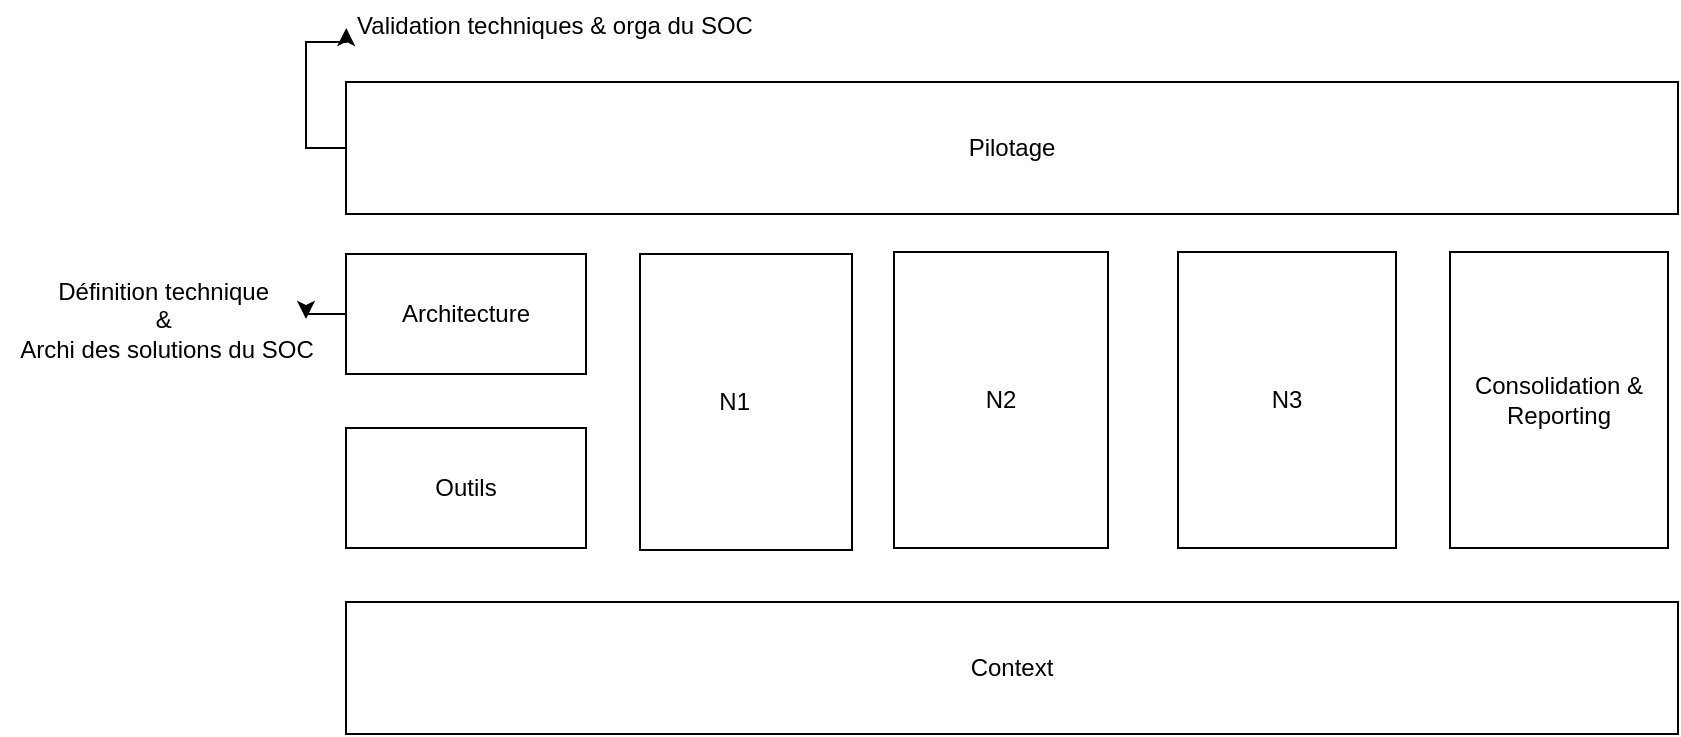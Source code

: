 <mxfile version="25.0.3" pages="2">
  <diagram name="Structure d&#39;un SOC" id="DVSggi2bp6P89rv-KNos">
    <mxGraphModel dx="2435" dy="754" grid="0" gridSize="10" guides="1" tooltips="1" connect="1" arrows="1" fold="1" page="1" pageScale="1" pageWidth="827" pageHeight="1169" math="0" shadow="0">
      <root>
        <mxCell id="0" />
        <mxCell id="1" parent="0" />
        <mxCell id="UNmkh0mGvow3Rj033gjP-1" value="Pilotage" style="rounded=0;whiteSpace=wrap;html=1;" parent="1" vertex="1">
          <mxGeometry x="144" y="176" width="666" height="66" as="geometry" />
        </mxCell>
        <mxCell id="UNmkh0mGvow3Rj033gjP-12" style="edgeStyle=orthogonalEdgeStyle;rounded=0;orthogonalLoop=1;jettySize=auto;html=1;exitX=0;exitY=0.5;exitDx=0;exitDy=0;" parent="1" source="UNmkh0mGvow3Rj033gjP-2" target="UNmkh0mGvow3Rj033gjP-11" edge="1">
          <mxGeometry relative="1" as="geometry" />
        </mxCell>
        <mxCell id="UNmkh0mGvow3Rj033gjP-2" value="Architecture" style="rounded=0;whiteSpace=wrap;html=1;" parent="1" vertex="1">
          <mxGeometry x="144" y="262" width="120" height="60" as="geometry" />
        </mxCell>
        <mxCell id="UNmkh0mGvow3Rj033gjP-3" value="Outils" style="rounded=0;whiteSpace=wrap;html=1;" parent="1" vertex="1">
          <mxGeometry x="144" y="349" width="120" height="60" as="geometry" />
        </mxCell>
        <mxCell id="UNmkh0mGvow3Rj033gjP-4" value="N1&lt;span style=&quot;white-space: pre;&quot;&gt;&#x9;&lt;/span&gt;" style="rounded=0;whiteSpace=wrap;html=1;" parent="1" vertex="1">
          <mxGeometry x="291" y="262" width="106" height="148" as="geometry" />
        </mxCell>
        <mxCell id="UNmkh0mGvow3Rj033gjP-5" value="N2" style="rounded=0;whiteSpace=wrap;html=1;" parent="1" vertex="1">
          <mxGeometry x="418" y="261" width="107" height="148" as="geometry" />
        </mxCell>
        <mxCell id="UNmkh0mGvow3Rj033gjP-6" value="N3" style="rounded=0;whiteSpace=wrap;html=1;" parent="1" vertex="1">
          <mxGeometry x="560" y="261" width="109" height="148" as="geometry" />
        </mxCell>
        <mxCell id="UNmkh0mGvow3Rj033gjP-7" value="Context" style="rounded=0;whiteSpace=wrap;html=1;" parent="1" vertex="1">
          <mxGeometry x="144" y="436" width="666" height="66" as="geometry" />
        </mxCell>
        <mxCell id="UNmkh0mGvow3Rj033gjP-8" value="Consolidation &amp;amp; Reporting" style="rounded=0;whiteSpace=wrap;html=1;" parent="1" vertex="1">
          <mxGeometry x="696" y="261" width="109" height="148" as="geometry" />
        </mxCell>
        <mxCell id="UNmkh0mGvow3Rj033gjP-9" value="Validation techniques &amp;amp; orga du SOC" style="text;html=1;align=center;verticalAlign=middle;resizable=0;points=[];autosize=1;strokeColor=none;fillColor=none;" parent="1" vertex="1">
          <mxGeometry x="140" y="135" width="216" height="26" as="geometry" />
        </mxCell>
        <mxCell id="UNmkh0mGvow3Rj033gjP-10" style="edgeStyle=orthogonalEdgeStyle;rounded=0;orthogonalLoop=1;jettySize=auto;html=1;exitX=0;exitY=0.5;exitDx=0;exitDy=0;entryX=0.019;entryY=0.538;entryDx=0;entryDy=0;entryPerimeter=0;" parent="1" source="UNmkh0mGvow3Rj033gjP-1" target="UNmkh0mGvow3Rj033gjP-9" edge="1">
          <mxGeometry relative="1" as="geometry" />
        </mxCell>
        <mxCell id="UNmkh0mGvow3Rj033gjP-11" value="Définition technique&amp;nbsp;&lt;div&gt;&amp;amp;&amp;nbsp;&lt;/div&gt;&lt;div&gt;Archi des solutions du SOC&lt;/div&gt;" style="text;html=1;align=center;verticalAlign=middle;resizable=0;points=[];autosize=1;strokeColor=none;fillColor=none;" parent="1" vertex="1">
          <mxGeometry x="-29" y="267" width="165" height="55" as="geometry" />
        </mxCell>
      </root>
    </mxGraphModel>
  </diagram>
  <diagram id="5afa973C-vq-Jr-0h7Up" name="Membres cellule de crise PME">
    <mxGraphModel dx="1368" dy="754" grid="0" gridSize="10" guides="1" tooltips="1" connect="1" arrows="1" fold="1" page="1" pageScale="1" pageWidth="827" pageHeight="1169" math="0" shadow="0">
      <root>
        <mxCell id="0" />
        <mxCell id="1" parent="0" />
        <mxCell id="GCv-PPDj7jKz8EapULbZ-1" value="Cellule de crise" style="shape=hexagon;perimeter=hexagonPerimeter2;whiteSpace=wrap;html=1;fixedSize=1;strokeWidth=6;" vertex="1" parent="1">
          <mxGeometry x="301" y="275" width="185" height="101" as="geometry" />
        </mxCell>
        <mxCell id="GCv-PPDj7jKz8EapULbZ-2" value="Responsable du SOC" style="ellipse;whiteSpace=wrap;html=1;fillColor=#f8cecc;strokeColor=#b85450;" vertex="1" parent="1">
          <mxGeometry x="169" y="187" width="132" height="85" as="geometry" />
        </mxCell>
        <mxCell id="GCv-PPDj7jKz8EapULbZ-3" value="Avocat" style="ellipse;whiteSpace=wrap;html=1;fillColor=#d5e8d4;strokeColor=#82b366;" vertex="1" parent="1">
          <mxGeometry x="327.5" y="181" width="132" height="85" as="geometry" />
        </mxCell>
        <mxCell id="GCv-PPDj7jKz8EapULbZ-5" value="RSSI" style="ellipse;whiteSpace=wrap;html=1;fillColor=#f8cecc;strokeColor=#b85450;" vertex="1" parent="1">
          <mxGeometry x="481" y="187" width="132" height="85" as="geometry" />
        </mxCell>
        <mxCell id="GCv-PPDj7jKz8EapULbZ-6" value="Équipe de communication" style="ellipse;whiteSpace=wrap;html=1;fillColor=#dae8fc;strokeColor=#6c8ebf;" vertex="1" parent="1">
          <mxGeometry x="157" y="296" width="132" height="85" as="geometry" />
        </mxCell>
        <mxCell id="GCv-PPDj7jKz8EapULbZ-7" value="DSI" style="ellipse;whiteSpace=wrap;html=1;fillColor=#f8cecc;strokeColor=#b85450;" vertex="1" parent="1">
          <mxGeometry x="498" y="291" width="132" height="85" as="geometry" />
        </mxCell>
        <mxCell id="GCv-PPDj7jKz8EapULbZ-8" value="Directeur Général" style="ellipse;whiteSpace=wrap;html=1;fillColor=#d5e8d4;strokeColor=#82b366;" vertex="1" parent="1">
          <mxGeometry x="248" y="392" width="132" height="85" as="geometry" />
        </mxCell>
        <mxCell id="GCv-PPDj7jKz8EapULbZ-9" value="Représentant du service commercial" style="ellipse;whiteSpace=wrap;html=1;fillColor=#dae8fc;strokeColor=#6c8ebf;" vertex="1" parent="1">
          <mxGeometry x="414" y="386" width="132" height="85" as="geometry" />
        </mxCell>
        <mxCell id="GCv-PPDj7jKz8EapULbZ-12" value="&lt;b&gt;&lt;u&gt;&lt;font style=&quot;font-size: 18px;&quot;&gt;Critères pour activer la cellule de crise:&amp;nbsp;&lt;/font&gt;&lt;/u&gt;&lt;/b&gt;&lt;div&gt;&lt;ul&gt;&lt;li&gt;&lt;font color=&quot;#ff3333&quot; style=&quot;font-size: 17px;&quot;&gt;Bien essentiel touché&lt;/font&gt;&lt;/li&gt;&lt;li&gt;&lt;font color=&quot;#ff3333&quot; style=&quot;font-size: 17px;&quot;&gt;Beaucoup de signaux faibles détectés&lt;/font&gt;&lt;/li&gt;&lt;li&gt;&lt;font color=&quot;#ff3333&quot; style=&quot;font-size: 17px;&quot;&gt;Périmètre d&#39;action du SOC dépassé&lt;/font&gt;&lt;/li&gt;&lt;/ul&gt;&lt;/div&gt;" style="text;html=1;align=left;verticalAlign=middle;resizable=0;points=[];autosize=1;strokeColor=none;fillColor=none;" vertex="1" parent="1">
          <mxGeometry x="137" y="48" width="359" height="119" as="geometry" />
        </mxCell>
      </root>
    </mxGraphModel>
  </diagram>
</mxfile>
